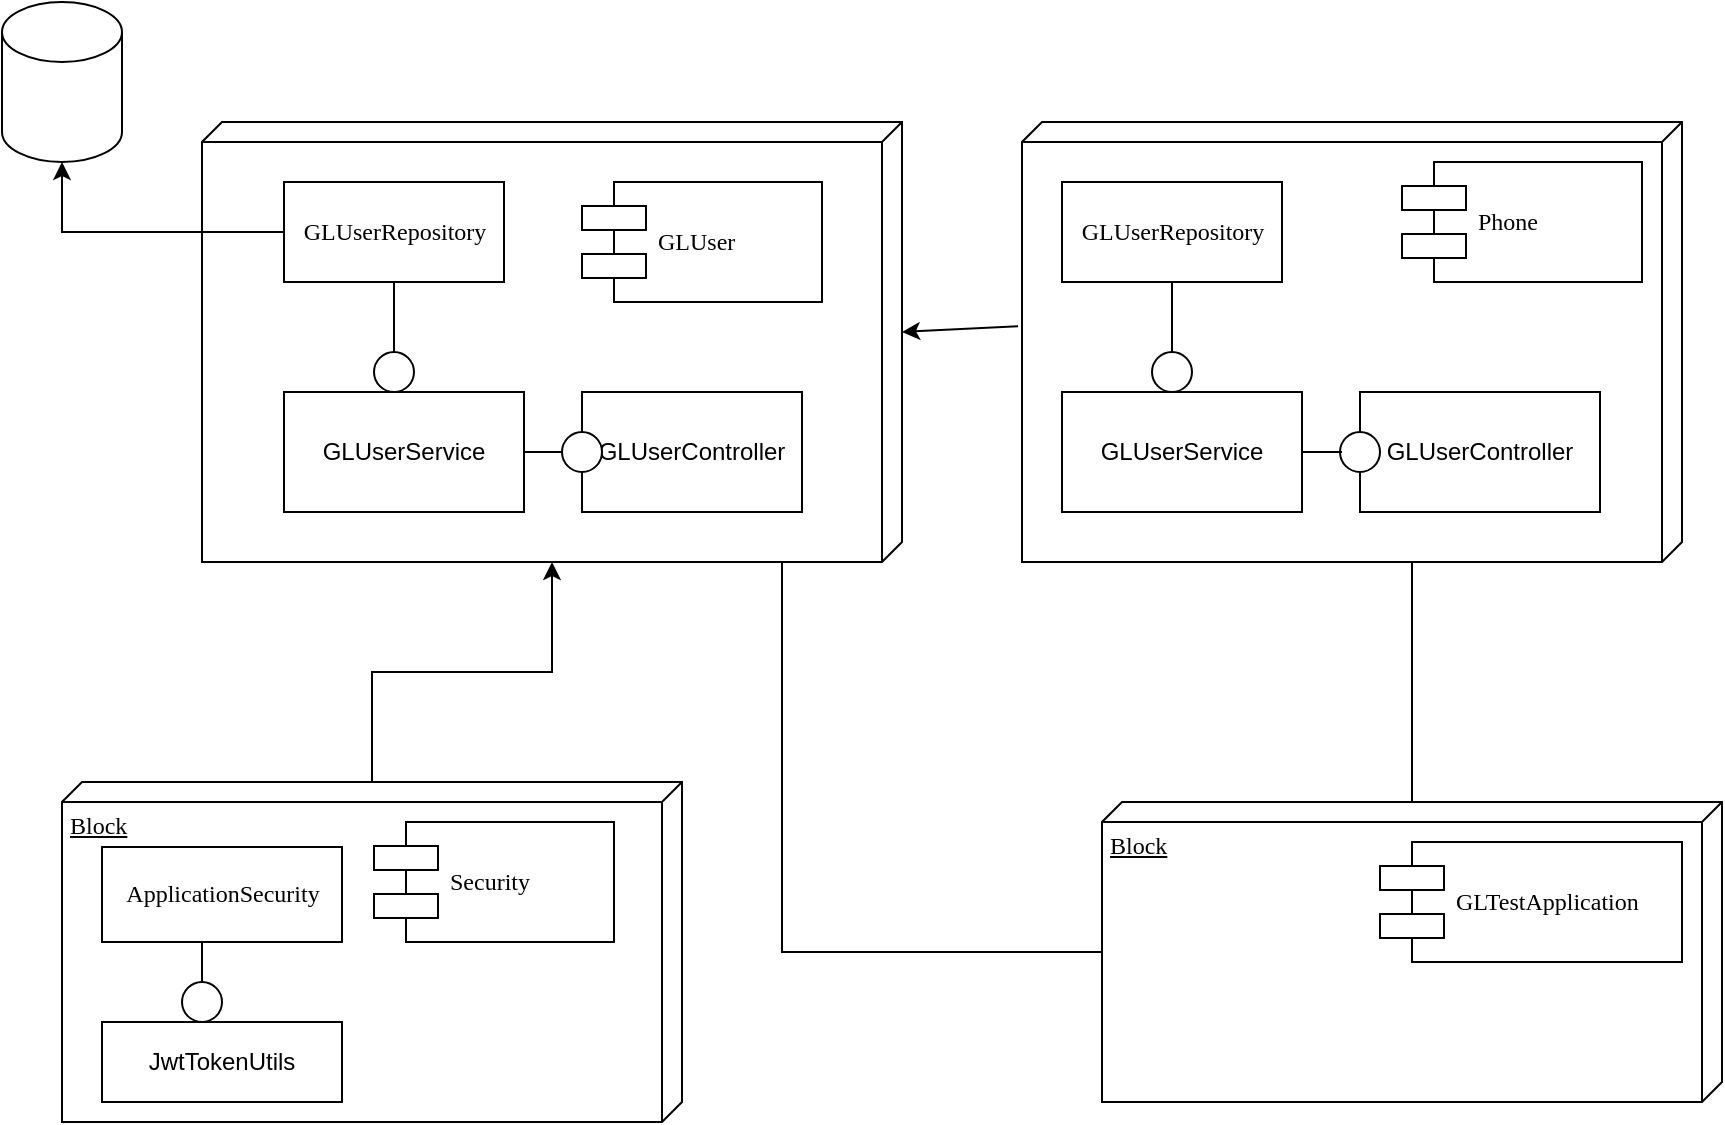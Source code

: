 <mxfile version="21.6.9" type="device">
  <diagram name="Page-1" id="5f0bae14-7c28-e335-631c-24af17079c00">
    <mxGraphModel dx="922" dy="544" grid="1" gridSize="10" guides="1" tooltips="1" connect="1" arrows="1" fold="1" page="1" pageScale="1" pageWidth="1100" pageHeight="850" background="none" math="0" shadow="0">
      <root>
        <mxCell id="0" />
        <mxCell id="1" parent="0" />
        <mxCell id="39150e848f15840c-1" value="" style="verticalAlign=top;align=left;spacingTop=8;spacingLeft=2;spacingRight=12;shape=cube;size=10;direction=south;fontStyle=4;html=1;rounded=0;shadow=0;comic=0;labelBackgroundColor=none;strokeWidth=1;fontFamily=Verdana;fontSize=12" parent="1" vertex="1">
          <mxGeometry x="120" y="70" width="350" height="220" as="geometry" />
        </mxCell>
        <mxCell id="39150e848f15840c-2" value="" style="verticalAlign=top;align=left;spacingTop=8;spacingLeft=2;spacingRight=12;shape=cube;size=10;direction=south;fontStyle=4;html=1;rounded=0;shadow=0;comic=0;labelBackgroundColor=none;strokeWidth=1;fontFamily=Verdana;fontSize=12" parent="1" vertex="1">
          <mxGeometry x="530" y="70" width="330" height="220" as="geometry" />
        </mxCell>
        <mxCell id="39150e848f15840c-3" value="Block" style="verticalAlign=top;align=left;spacingTop=8;spacingLeft=2;spacingRight=12;shape=cube;size=10;direction=south;fontStyle=4;html=1;rounded=0;shadow=0;comic=0;labelBackgroundColor=none;strokeWidth=1;fontFamily=Verdana;fontSize=12" parent="1" vertex="1">
          <mxGeometry x="570" y="410" width="310" height="150" as="geometry" />
        </mxCell>
        <mxCell id="eeBu2Fcq9qudzkuDaSdE-4" value="" style="edgeStyle=orthogonalEdgeStyle;rounded=0;orthogonalLoop=1;jettySize=auto;html=1;" edge="1" parent="1" source="39150e848f15840c-4" target="eeBu2Fcq9qudzkuDaSdE-3">
          <mxGeometry relative="1" as="geometry" />
        </mxCell>
        <mxCell id="39150e848f15840c-4" value="GLUserRepository" style="html=1;rounded=0;shadow=0;comic=0;labelBackgroundColor=none;strokeWidth=1;fontFamily=Verdana;fontSize=12;align=center;" parent="1" vertex="1">
          <mxGeometry x="161" y="100" width="110" height="50" as="geometry" />
        </mxCell>
        <mxCell id="39150e848f15840c-5" value="GLUser" style="shape=component;align=left;spacingLeft=36;rounded=0;shadow=0;comic=0;labelBackgroundColor=none;strokeWidth=1;fontFamily=Verdana;fontSize=12;html=1;" parent="1" vertex="1">
          <mxGeometry x="310" y="100" width="120" height="60" as="geometry" />
        </mxCell>
        <mxCell id="39150e848f15840c-7" value="Phone" style="shape=component;align=left;spacingLeft=36;rounded=0;shadow=0;comic=0;labelBackgroundColor=none;strokeWidth=1;fontFamily=Verdana;fontSize=12;html=1;" parent="1" vertex="1">
          <mxGeometry x="720" y="90" width="120" height="60" as="geometry" />
        </mxCell>
        <mxCell id="39150e848f15840c-10" value="GLTestApplication" style="shape=component;align=left;spacingLeft=36;rounded=0;shadow=0;comic=0;labelBackgroundColor=none;strokeWidth=1;fontFamily=Verdana;fontSize=12;html=1;" parent="1" vertex="1">
          <mxGeometry x="709" y="430" width="151" height="60" as="geometry" />
        </mxCell>
        <mxCell id="39150e848f15840c-17" style="edgeStyle=orthogonalEdgeStyle;rounded=0;html=1;labelBackgroundColor=none;startArrow=none;startFill=0;startSize=8;endArrow=none;endFill=0;endSize=16;fontFamily=Verdana;fontSize=12;" parent="1" source="39150e848f15840c-3" target="39150e848f15840c-2" edge="1">
          <mxGeometry relative="1" as="geometry">
            <Array as="points">
              <mxPoint x="695" y="485" />
            </Array>
          </mxGeometry>
        </mxCell>
        <mxCell id="39150e848f15840c-18" style="edgeStyle=orthogonalEdgeStyle;rounded=0;html=1;labelBackgroundColor=none;startArrow=none;startFill=0;startSize=8;endArrow=none;endFill=0;endSize=16;fontFamily=Verdana;fontSize=12;" parent="1" source="39150e848f15840c-3" target="39150e848f15840c-1" edge="1">
          <mxGeometry relative="1" as="geometry">
            <Array as="points">
              <mxPoint x="410" y="485" />
            </Array>
          </mxGeometry>
        </mxCell>
        <mxCell id="eeBu2Fcq9qudzkuDaSdE-1" value="GLUserController" style="rounded=0;whiteSpace=wrap;html=1;" vertex="1" parent="1">
          <mxGeometry x="310" y="205" width="110" height="60" as="geometry" />
        </mxCell>
        <mxCell id="eeBu2Fcq9qudzkuDaSdE-2" value="GLUserService" style="rounded=0;whiteSpace=wrap;html=1;" vertex="1" parent="1">
          <mxGeometry x="161" y="205" width="120" height="60" as="geometry" />
        </mxCell>
        <mxCell id="eeBu2Fcq9qudzkuDaSdE-3" value="" style="shape=cylinder3;whiteSpace=wrap;html=1;boundedLbl=1;backgroundOutline=1;size=15;" vertex="1" parent="1">
          <mxGeometry x="20" y="10" width="60" height="80" as="geometry" />
        </mxCell>
        <mxCell id="eeBu2Fcq9qudzkuDaSdE-5" value="" style="ellipse;whiteSpace=wrap;html=1;rounded=0;shadow=0;comic=0;labelBackgroundColor=none;strokeWidth=1;fontFamily=Verdana;fontSize=12;align=center;" vertex="1" parent="1">
          <mxGeometry x="206" y="185" width="20" height="20" as="geometry" />
        </mxCell>
        <mxCell id="eeBu2Fcq9qudzkuDaSdE-6" style="edgeStyle=elbowEdgeStyle;rounded=0;html=1;labelBackgroundColor=none;startArrow=none;startFill=0;startSize=8;endArrow=none;endFill=0;endSize=16;fontFamily=Verdana;fontSize=12;" edge="1" parent="1" source="eeBu2Fcq9qudzkuDaSdE-5">
          <mxGeometry relative="1" as="geometry">
            <mxPoint x="216" y="150" as="targetPoint" />
          </mxGeometry>
        </mxCell>
        <mxCell id="eeBu2Fcq9qudzkuDaSdE-31" value="" style="edgeStyle=orthogonalEdgeStyle;rounded=0;orthogonalLoop=1;jettySize=auto;html=1;" edge="1" parent="1" source="eeBu2Fcq9qudzkuDaSdE-7" target="39150e848f15840c-1">
          <mxGeometry relative="1" as="geometry" />
        </mxCell>
        <mxCell id="eeBu2Fcq9qudzkuDaSdE-7" value="Block" style="verticalAlign=top;align=left;spacingTop=8;spacingLeft=2;spacingRight=12;shape=cube;size=10;direction=south;fontStyle=4;html=1;rounded=0;shadow=0;comic=0;labelBackgroundColor=none;strokeWidth=1;fontFamily=Verdana;fontSize=12" vertex="1" parent="1">
          <mxGeometry x="50" y="400" width="310" height="170" as="geometry" />
        </mxCell>
        <mxCell id="eeBu2Fcq9qudzkuDaSdE-8" value="Security" style="shape=component;align=left;spacingLeft=36;rounded=0;shadow=0;comic=0;labelBackgroundColor=none;strokeWidth=1;fontFamily=Verdana;fontSize=12;html=1;" vertex="1" parent="1">
          <mxGeometry x="206" y="420" width="120" height="60" as="geometry" />
        </mxCell>
        <mxCell id="eeBu2Fcq9qudzkuDaSdE-9" value="" style="ellipse;whiteSpace=wrap;html=1;rounded=0;shadow=0;comic=0;labelBackgroundColor=none;strokeWidth=1;fontFamily=Verdana;fontSize=12;align=center;" vertex="1" parent="1">
          <mxGeometry x="300" y="225" width="20" height="20" as="geometry" />
        </mxCell>
        <mxCell id="eeBu2Fcq9qudzkuDaSdE-13" value="" style="endArrow=none;html=1;rounded=0;exitX=1;exitY=0.5;exitDx=0;exitDy=0;entryX=0;entryY=0.5;entryDx=0;entryDy=0;" edge="1" parent="1" source="eeBu2Fcq9qudzkuDaSdE-2" target="eeBu2Fcq9qudzkuDaSdE-9">
          <mxGeometry width="50" height="50" relative="1" as="geometry">
            <mxPoint x="450" y="310" as="sourcePoint" />
            <mxPoint x="310" y="235" as="targetPoint" />
          </mxGeometry>
        </mxCell>
        <mxCell id="eeBu2Fcq9qudzkuDaSdE-14" value="GLUserRepository" style="html=1;rounded=0;shadow=0;comic=0;labelBackgroundColor=none;strokeWidth=1;fontFamily=Verdana;fontSize=12;align=center;" vertex="1" parent="1">
          <mxGeometry x="550" y="100" width="110" height="50" as="geometry" />
        </mxCell>
        <mxCell id="eeBu2Fcq9qudzkuDaSdE-15" value="GLUserController" style="rounded=0;whiteSpace=wrap;html=1;" vertex="1" parent="1">
          <mxGeometry x="699" y="205" width="120" height="60" as="geometry" />
        </mxCell>
        <mxCell id="eeBu2Fcq9qudzkuDaSdE-16" value="GLUserService" style="rounded=0;whiteSpace=wrap;html=1;" vertex="1" parent="1">
          <mxGeometry x="550" y="205" width="120" height="60" as="geometry" />
        </mxCell>
        <mxCell id="eeBu2Fcq9qudzkuDaSdE-17" value="" style="ellipse;whiteSpace=wrap;html=1;rounded=0;shadow=0;comic=0;labelBackgroundColor=none;strokeWidth=1;fontFamily=Verdana;fontSize=12;align=center;" vertex="1" parent="1">
          <mxGeometry x="595" y="185" width="20" height="20" as="geometry" />
        </mxCell>
        <mxCell id="eeBu2Fcq9qudzkuDaSdE-18" style="edgeStyle=elbowEdgeStyle;rounded=0;html=1;labelBackgroundColor=none;startArrow=none;startFill=0;startSize=8;endArrow=none;endFill=0;endSize=16;fontFamily=Verdana;fontSize=12;" edge="1" parent="1" source="eeBu2Fcq9qudzkuDaSdE-17">
          <mxGeometry relative="1" as="geometry">
            <mxPoint x="605" y="150" as="targetPoint" />
          </mxGeometry>
        </mxCell>
        <mxCell id="eeBu2Fcq9qudzkuDaSdE-19" value="" style="ellipse;whiteSpace=wrap;html=1;rounded=0;shadow=0;comic=0;labelBackgroundColor=none;strokeWidth=1;fontFamily=Verdana;fontSize=12;align=center;" vertex="1" parent="1">
          <mxGeometry x="689" y="225" width="20" height="20" as="geometry" />
        </mxCell>
        <mxCell id="eeBu2Fcq9qudzkuDaSdE-21" value="" style="endArrow=none;html=1;rounded=0;" edge="1" parent="1">
          <mxGeometry width="50" height="50" relative="1" as="geometry">
            <mxPoint x="690" y="235" as="sourcePoint" />
            <mxPoint x="670" y="235" as="targetPoint" />
          </mxGeometry>
        </mxCell>
        <mxCell id="eeBu2Fcq9qudzkuDaSdE-22" value="ApplicationSecurity" style="html=1;rounded=0;shadow=0;comic=0;labelBackgroundColor=none;strokeWidth=1;fontFamily=Verdana;fontSize=12;align=center;" vertex="1" parent="1">
          <mxGeometry x="70" y="432.5" width="120" height="47.5" as="geometry" />
        </mxCell>
        <mxCell id="eeBu2Fcq9qudzkuDaSdE-23" value="JwtTokenUtils" style="rounded=0;whiteSpace=wrap;html=1;" vertex="1" parent="1">
          <mxGeometry x="70" y="520" width="120" height="40" as="geometry" />
        </mxCell>
        <mxCell id="eeBu2Fcq9qudzkuDaSdE-24" style="edgeStyle=elbowEdgeStyle;rounded=0;html=1;labelBackgroundColor=none;startArrow=none;startFill=0;startSize=8;endArrow=none;endFill=0;endSize=16;fontFamily=Verdana;fontSize=12;exitX=0.75;exitY=0;exitDx=0;exitDy=0;" edge="1" parent="1" source="eeBu2Fcq9qudzkuDaSdE-25">
          <mxGeometry relative="1" as="geometry">
            <mxPoint x="176" y="480" as="targetPoint" />
            <mxPoint x="176" y="515" as="sourcePoint" />
            <Array as="points">
              <mxPoint x="120" y="480" />
            </Array>
          </mxGeometry>
        </mxCell>
        <mxCell id="eeBu2Fcq9qudzkuDaSdE-25" value="" style="ellipse;whiteSpace=wrap;html=1;rounded=0;shadow=0;comic=0;labelBackgroundColor=none;strokeWidth=1;fontFamily=Verdana;fontSize=12;align=center;" vertex="1" parent="1">
          <mxGeometry x="110" y="500" width="20" height="20" as="geometry" />
        </mxCell>
        <mxCell id="eeBu2Fcq9qudzkuDaSdE-35" value="" style="endArrow=classic;html=1;rounded=0;entryX=0;entryY=0;entryDx=105;entryDy=0;entryPerimeter=0;exitX=0.464;exitY=1.006;exitDx=0;exitDy=0;exitPerimeter=0;" edge="1" parent="1" source="39150e848f15840c-2" target="39150e848f15840c-1">
          <mxGeometry width="50" height="50" relative="1" as="geometry">
            <mxPoint x="450" y="330" as="sourcePoint" />
            <mxPoint x="500" y="280" as="targetPoint" />
          </mxGeometry>
        </mxCell>
      </root>
    </mxGraphModel>
  </diagram>
</mxfile>
